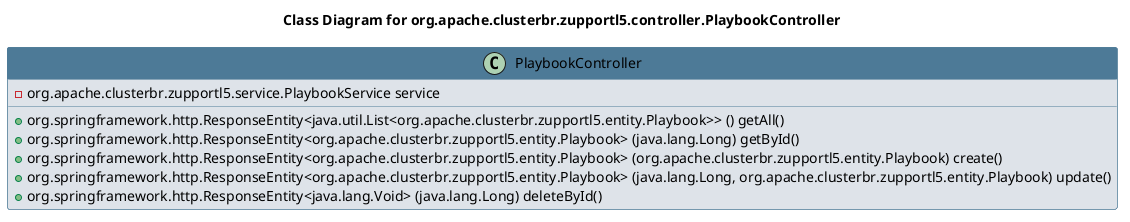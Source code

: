 @startuml 
skinparam class { 
 BackgroundColor #DEE3E9 
 ArrowColor #4D7A97 
 BorderColor #4D7A97 
}
left to right direction 
title Class Diagram for org.apache.clusterbr.zupportl5.controller.PlaybookController
skinparam titleBackgroundColor White
skinparam classHeaderBackgroundColor #4D7A97 
skinparam stereotypeCBackgroundColor #F8981D 

class PlaybookController {
 - org.apache.clusterbr.zupportl5.service.PlaybookService service
 + org.springframework.http.ResponseEntity<java.util.List<org.apache.clusterbr.zupportl5.entity.Playbook>> () getAll()
 + org.springframework.http.ResponseEntity<org.apache.clusterbr.zupportl5.entity.Playbook> (java.lang.Long) getById()
 + org.springframework.http.ResponseEntity<org.apache.clusterbr.zupportl5.entity.Playbook> (org.apache.clusterbr.zupportl5.entity.Playbook) create()
 + org.springframework.http.ResponseEntity<org.apache.clusterbr.zupportl5.entity.Playbook> (java.lang.Long, org.apache.clusterbr.zupportl5.entity.Playbook) update()
 + org.springframework.http.ResponseEntity<java.lang.Void> (java.lang.Long) deleteById()
}
@enduml